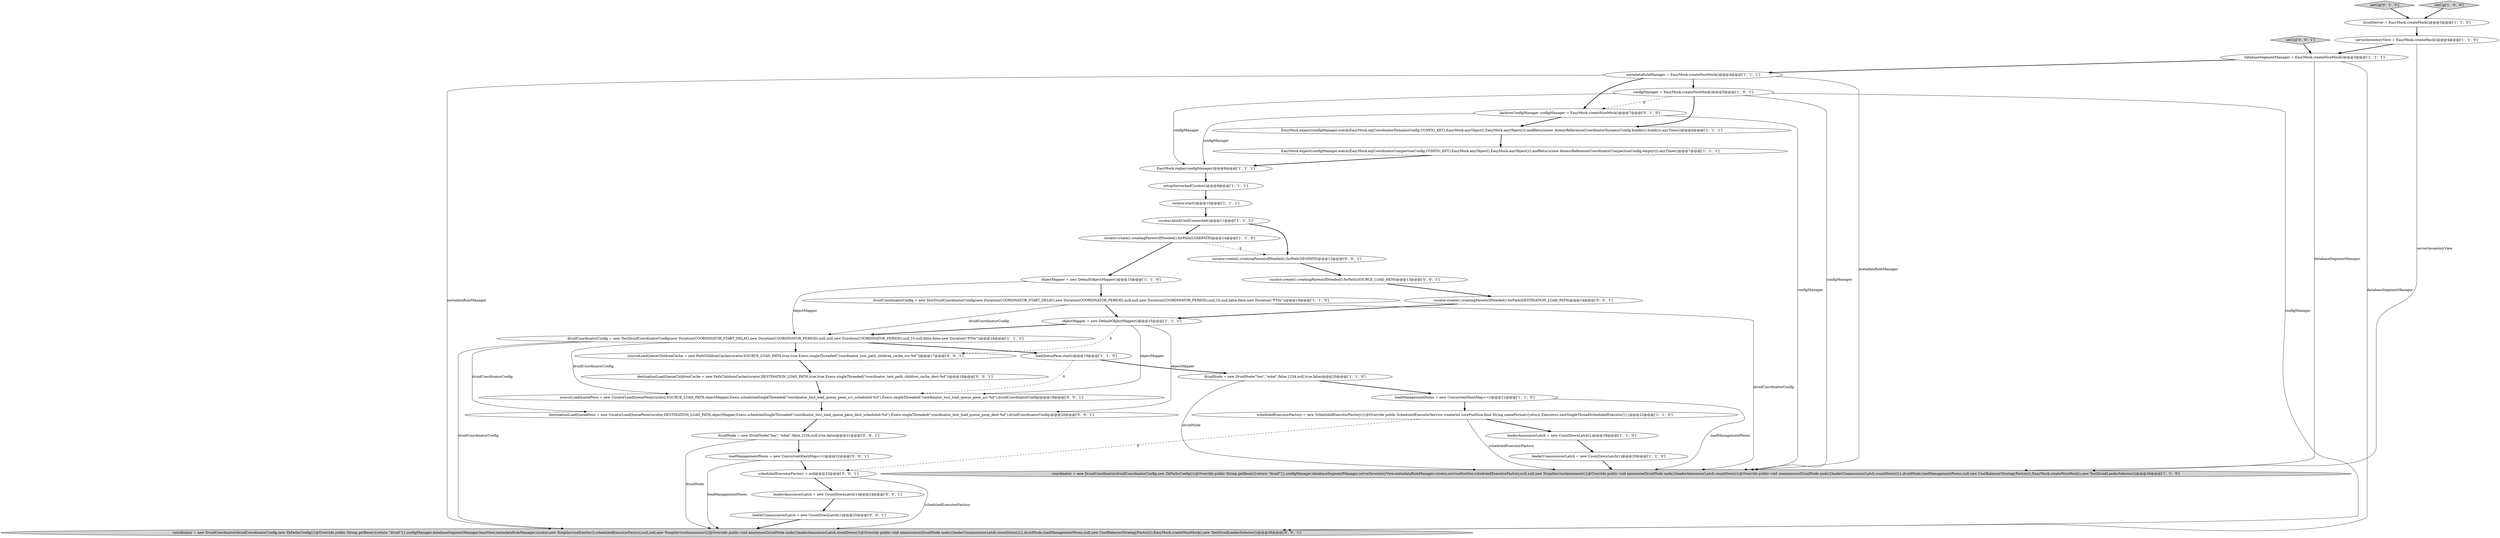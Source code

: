 digraph {
6 [style = filled, label = "curator.create().creatingParentsIfNeeded().forPath(LOADPATH)@@@14@@@['1', '1', '0']", fillcolor = white, shape = ellipse image = "AAA0AAABBB1BBB"];
15 [style = filled, label = "loadManagementPeons = new ConcurrentHashMap<>()@@@21@@@['1', '1', '0']", fillcolor = white, shape = ellipse image = "AAA0AAABBB1BBB"];
24 [style = filled, label = "setUp['0', '1', '0']", fillcolor = lightgray, shape = diamond image = "AAA0AAABBB2BBB"];
19 [style = filled, label = "coordinator = new DruidCoordinator(druidCoordinatorConfig,new ZkPathsConfig(){@Override public String getBase(){return \"druid\"}},configManager,databaseSegmentManager,serverInventoryView,metadataRuleManager,curator,serviceEmitter,scheduledExecutorFactory,null,null,new NoopServiceAnnouncer(){@Override public void announce(DruidNode node){leaderAnnouncerLatch.countDown()}@Override public void unannounce(DruidNode node){leaderUnannouncerLatch.countDown()}},druidNode,loadManagementPeons,null,new CostBalancerStrategyFactory(),EasyMock.createNiceMock(),new TestDruidLeaderSelector())@@@30@@@['1', '1', '0']", fillcolor = lightgray, shape = ellipse image = "AAA0AAABBB1BBB"];
29 [style = filled, label = "leaderAnnouncerLatch = new CountDownLatch(1)@@@24@@@['0', '0', '1']", fillcolor = white, shape = ellipse image = "AAA0AAABBB3BBB"];
8 [style = filled, label = "leaderUnannouncerLatch = new CountDownLatch(1)@@@29@@@['1', '1', '0']", fillcolor = white, shape = ellipse image = "AAA0AAABBB1BBB"];
30 [style = filled, label = "destinationLoadQueuePeon = new CuratorLoadQueuePeon(curator,DESTINATION_LOAD_PATH,objectMapper,Execs.scheduledSingleThreaded(\"coordinator_test_load_queue_peon_dest_scheduled-%d\"),Execs.singleThreaded(\"coordinator_test_load_queue_peon_dest-%d\"),druidCoordinatorConfig)@@@20@@@['0', '0', '1']", fillcolor = white, shape = ellipse image = "AAA0AAABBB3BBB"];
11 [style = filled, label = "EasyMock.expect(configManager.watch(EasyMock.eq(CoordinatorCompactionConfig.CONFIG_KEY),EasyMock.anyObject(),EasyMock.anyObject())).andReturn(new AtomicReference(CoordinatorCompactionConfig.empty())).anyTimes()@@@7@@@['1', '1', '1']", fillcolor = white, shape = ellipse image = "AAA0AAABBB1BBB"];
4 [style = filled, label = "configManager = EasyMock.createNiceMock()@@@5@@@['1', '0', '1']", fillcolor = white, shape = ellipse image = "AAA0AAABBB1BBB"];
28 [style = filled, label = "loadManagementPeons = new ConcurrentHashMap<>()@@@22@@@['0', '0', '1']", fillcolor = white, shape = ellipse image = "AAA0AAABBB3BBB"];
26 [style = filled, label = "sourceLoadQueuePeon = new CuratorLoadQueuePeon(curator,SOURCE_LOAD_PATH,objectMapper,Execs.scheduledSingleThreaded(\"coordinator_test_load_queue_peon_src_scheduled-%d\"),Execs.singleThreaded(\"coordinator_test_load_queue_peon_src-%d\"),druidCoordinatorConfig)@@@19@@@['0', '0', '1']", fillcolor = white, shape = ellipse image = "AAA0AAABBB3BBB"];
17 [style = filled, label = "curator.start()@@@10@@@['1', '1', '1']", fillcolor = white, shape = ellipse image = "AAA0AAABBB1BBB"];
22 [style = filled, label = "metadataRuleManager = EasyMock.createNiceMock()@@@4@@@['1', '1', '1']", fillcolor = white, shape = ellipse image = "AAA0AAABBB1BBB"];
1 [style = filled, label = "EasyMock.replay(configManager)@@@8@@@['1', '1', '1']", fillcolor = white, shape = ellipse image = "AAA0AAABBB1BBB"];
27 [style = filled, label = "scheduledExecutorFactory = null@@@23@@@['0', '0', '1']", fillcolor = white, shape = ellipse image = "AAA0AAABBB3BBB"];
38 [style = filled, label = "druidNode = new DruidNode(\"hey\",\"what\",false,1234,null,true,false)@@@21@@@['0', '0', '1']", fillcolor = white, shape = ellipse image = "AAA0AAABBB3BBB"];
33 [style = filled, label = "coordinator = new DruidCoordinator(druidCoordinatorConfig,new ZkPathsConfig(){@Override public String getBase(){return \"druid\"}},configManager,databaseSegmentManager,baseView,metadataRuleManager,curator,new NoopServiceEmitter(),scheduledExecutorFactory,null,null,new NoopServiceAnnouncer(){@Override public void announce(DruidNode node){leaderAnnouncerLatch.countDown()}@Override public void unannounce(DruidNode node){leaderUnannouncerLatch.countDown()}},druidNode,loadManagementPeons,null,new CostBalancerStrategyFactory(),EasyMock.createNiceMock(),new TestDruidLeaderSelector())@@@26@@@['0', '0', '1']", fillcolor = lightgray, shape = ellipse image = "AAA0AAABBB3BBB"];
3 [style = filled, label = "serverInventoryView = EasyMock.createMock()@@@4@@@['1', '1', '0']", fillcolor = white, shape = ellipse image = "AAA0AAABBB1BBB"];
2 [style = filled, label = "objectMapper = new DefaultObjectMapper()@@@15@@@['1', '1', '1']", fillcolor = white, shape = ellipse image = "AAA0AAABBB1BBB"];
20 [style = filled, label = "databaseSegmentManager = EasyMock.createNiceMock()@@@3@@@['1', '1', '1']", fillcolor = white, shape = ellipse image = "AAA0AAABBB1BBB"];
34 [style = filled, label = "curator.create().creatingParentsIfNeeded().forPath(SEGPATH)@@@12@@@['0', '0', '1']", fillcolor = white, shape = ellipse image = "AAA0AAABBB3BBB"];
35 [style = filled, label = "curator.create().creatingParentsIfNeeded().forPath(SOURCE_LOAD_PATH)@@@13@@@['0', '0', '1']", fillcolor = white, shape = ellipse image = "AAA0AAABBB3BBB"];
23 [style = filled, label = "druidCoordinatorConfig = new TestDruidCoordinatorConfig(new Duration(COORDINATOR_START_DELAY),new Duration(COORDINATOR_PERIOD),null,null,new Duration(COORDINATOR_PERIOD),null,10,null,false,false,new Duration(\"PT0s\"))@@@16@@@['1', '1', '1']", fillcolor = white, shape = ellipse image = "AAA0AAABBB1BBB"];
7 [style = filled, label = "objectMapper = new DefaultObjectMapper()@@@15@@@['1', '1', '0']", fillcolor = white, shape = ellipse image = "AAA0AAABBB1BBB"];
21 [style = filled, label = "scheduledExecutorFactory = new ScheduledExecutorFactory(){@Override public ScheduledExecutorService create(int corePoolSize,final String nameFormat){return Executors.newSingleThreadScheduledExecutor()}}@@@22@@@['1', '1', '0']", fillcolor = white, shape = ellipse image = "AAA0AAABBB1BBB"];
39 [style = filled, label = "destinationLoadQueueChildrenCache = new PathChildrenCache(curator,DESTINATION_LOAD_PATH,true,true,Execs.singleThreaded(\"coordinator_test_path_children_cache_dest-%d\"))@@@18@@@['0', '0', '1']", fillcolor = white, shape = ellipse image = "AAA0AAABBB3BBB"];
0 [style = filled, label = "druidNode = new DruidNode(\"hey\",\"what\",false,1234,null,true,false)@@@20@@@['1', '1', '0']", fillcolor = white, shape = ellipse image = "AAA0AAABBB1BBB"];
14 [style = filled, label = "loadQueuePeon.start()@@@19@@@['1', '1', '0']", fillcolor = white, shape = ellipse image = "AAA0AAABBB1BBB"];
12 [style = filled, label = "druidServer = EasyMock.createMock()@@@3@@@['1', '1', '0']", fillcolor = white, shape = ellipse image = "AAA0AAABBB1BBB"];
32 [style = filled, label = "curator.create().creatingParentsIfNeeded().forPath(DESTINATION_LOAD_PATH)@@@14@@@['0', '0', '1']", fillcolor = white, shape = ellipse image = "AAA0AAABBB3BBB"];
18 [style = filled, label = "druidCoordinatorConfig = new TestDruidCoordinatorConfig(new Duration(COORDINATOR_START_DELAY),new Duration(COORDINATOR_PERIOD),null,null,new Duration(COORDINATOR_PERIOD),null,10,null,false,false,new Duration(\"PT0s\"))@@@16@@@['1', '1', '0']", fillcolor = white, shape = ellipse image = "AAA0AAABBB1BBB"];
16 [style = filled, label = "leaderAnnouncerLatch = new CountDownLatch(1)@@@28@@@['1', '1', '0']", fillcolor = white, shape = ellipse image = "AAA0AAABBB1BBB"];
10 [style = filled, label = "setUp['1', '0', '0']", fillcolor = lightgray, shape = diamond image = "AAA0AAABBB1BBB"];
13 [style = filled, label = "setupServerAndCurator()@@@9@@@['1', '1', '1']", fillcolor = white, shape = ellipse image = "AAA0AAABBB1BBB"];
36 [style = filled, label = "sourceLoadQueueChildrenCache = new PathChildrenCache(curator,SOURCE_LOAD_PATH,true,true,Execs.singleThreaded(\"coordinator_test_path_children_cache_src-%d\"))@@@17@@@['0', '0', '1']", fillcolor = white, shape = ellipse image = "AAA0AAABBB3BBB"];
9 [style = filled, label = "EasyMock.expect(configManager.watch(EasyMock.eq(CoordinatorDynamicConfig.CONFIG_KEY),EasyMock.anyObject(),EasyMock.anyObject())).andReturn(new AtomicReference(CoordinatorDynamicConfig.builder().build())).anyTimes()@@@6@@@['1', '1', '1']", fillcolor = white, shape = ellipse image = "AAA0AAABBB1BBB"];
25 [style = filled, label = "JacksonConfigManager configManager = EasyMock.createNiceMock()@@@7@@@['0', '1', '0']", fillcolor = white, shape = ellipse image = "AAA1AAABBB2BBB"];
31 [style = filled, label = "setUp['0', '0', '1']", fillcolor = lightgray, shape = diamond image = "AAA0AAABBB3BBB"];
5 [style = filled, label = "curator.blockUntilConnected()@@@11@@@['1', '1', '1']", fillcolor = white, shape = ellipse image = "AAA0AAABBB1BBB"];
37 [style = filled, label = "leaderUnannouncerLatch = new CountDownLatch(1)@@@25@@@['0', '0', '1']", fillcolor = white, shape = ellipse image = "AAA0AAABBB3BBB"];
2->36 [style = dashed, label="0"];
18->19 [style = solid, label="druidCoordinatorConfig"];
38->28 [style = bold, label=""];
0->19 [style = solid, label="druidNode"];
27->33 [style = solid, label="scheduledExecutorFactory"];
9->11 [style = bold, label=""];
18->23 [style = solid, label="druidCoordinatorConfig"];
21->27 [style = dashed, label="0"];
18->2 [style = bold, label=""];
21->19 [style = solid, label="scheduledExecutorFactory"];
38->33 [style = solid, label="druidNode"];
13->17 [style = bold, label=""];
7->18 [style = bold, label=""];
29->37 [style = bold, label=""];
21->16 [style = bold, label=""];
2->30 [style = solid, label="objectMapper"];
20->22 [style = bold, label=""];
16->8 [style = bold, label=""];
30->38 [style = bold, label=""];
37->33 [style = bold, label=""];
5->34 [style = bold, label=""];
11->1 [style = bold, label=""];
14->0 [style = bold, label=""];
15->21 [style = bold, label=""];
22->19 [style = solid, label="metadataRuleManager"];
23->30 [style = solid, label="druidCoordinatorConfig"];
4->1 [style = solid, label="configManager"];
14->26 [style = dashed, label="0"];
4->19 [style = solid, label="configManager"];
20->19 [style = solid, label="databaseSegmentManager"];
4->25 [style = dashed, label="0"];
3->20 [style = bold, label=""];
35->32 [style = bold, label=""];
22->33 [style = solid, label="metadataRuleManager"];
10->12 [style = bold, label=""];
27->29 [style = bold, label=""];
28->27 [style = bold, label=""];
3->19 [style = solid, label="serverInventoryView"];
0->15 [style = bold, label=""];
32->2 [style = bold, label=""];
23->33 [style = solid, label="druidCoordinatorConfig"];
22->25 [style = bold, label=""];
12->3 [style = bold, label=""];
25->1 [style = solid, label="configManager"];
4->9 [style = bold, label=""];
2->26 [style = solid, label="objectMapper"];
23->26 [style = solid, label="druidCoordinatorConfig"];
23->36 [style = bold, label=""];
20->33 [style = solid, label="databaseSegmentManager"];
22->4 [style = bold, label=""];
31->20 [style = bold, label=""];
15->19 [style = solid, label="loadManagementPeons"];
28->33 [style = solid, label="loadManagementPeons"];
6->34 [style = dashed, label="0"];
2->23 [style = bold, label=""];
23->14 [style = bold, label=""];
25->9 [style = bold, label=""];
24->12 [style = bold, label=""];
4->33 [style = solid, label="configManager"];
34->35 [style = bold, label=""];
7->23 [style = solid, label="objectMapper"];
6->7 [style = bold, label=""];
26->30 [style = bold, label=""];
36->39 [style = bold, label=""];
17->5 [style = bold, label=""];
39->26 [style = bold, label=""];
25->19 [style = solid, label="configManager"];
5->6 [style = bold, label=""];
8->19 [style = bold, label=""];
1->13 [style = bold, label=""];
}
